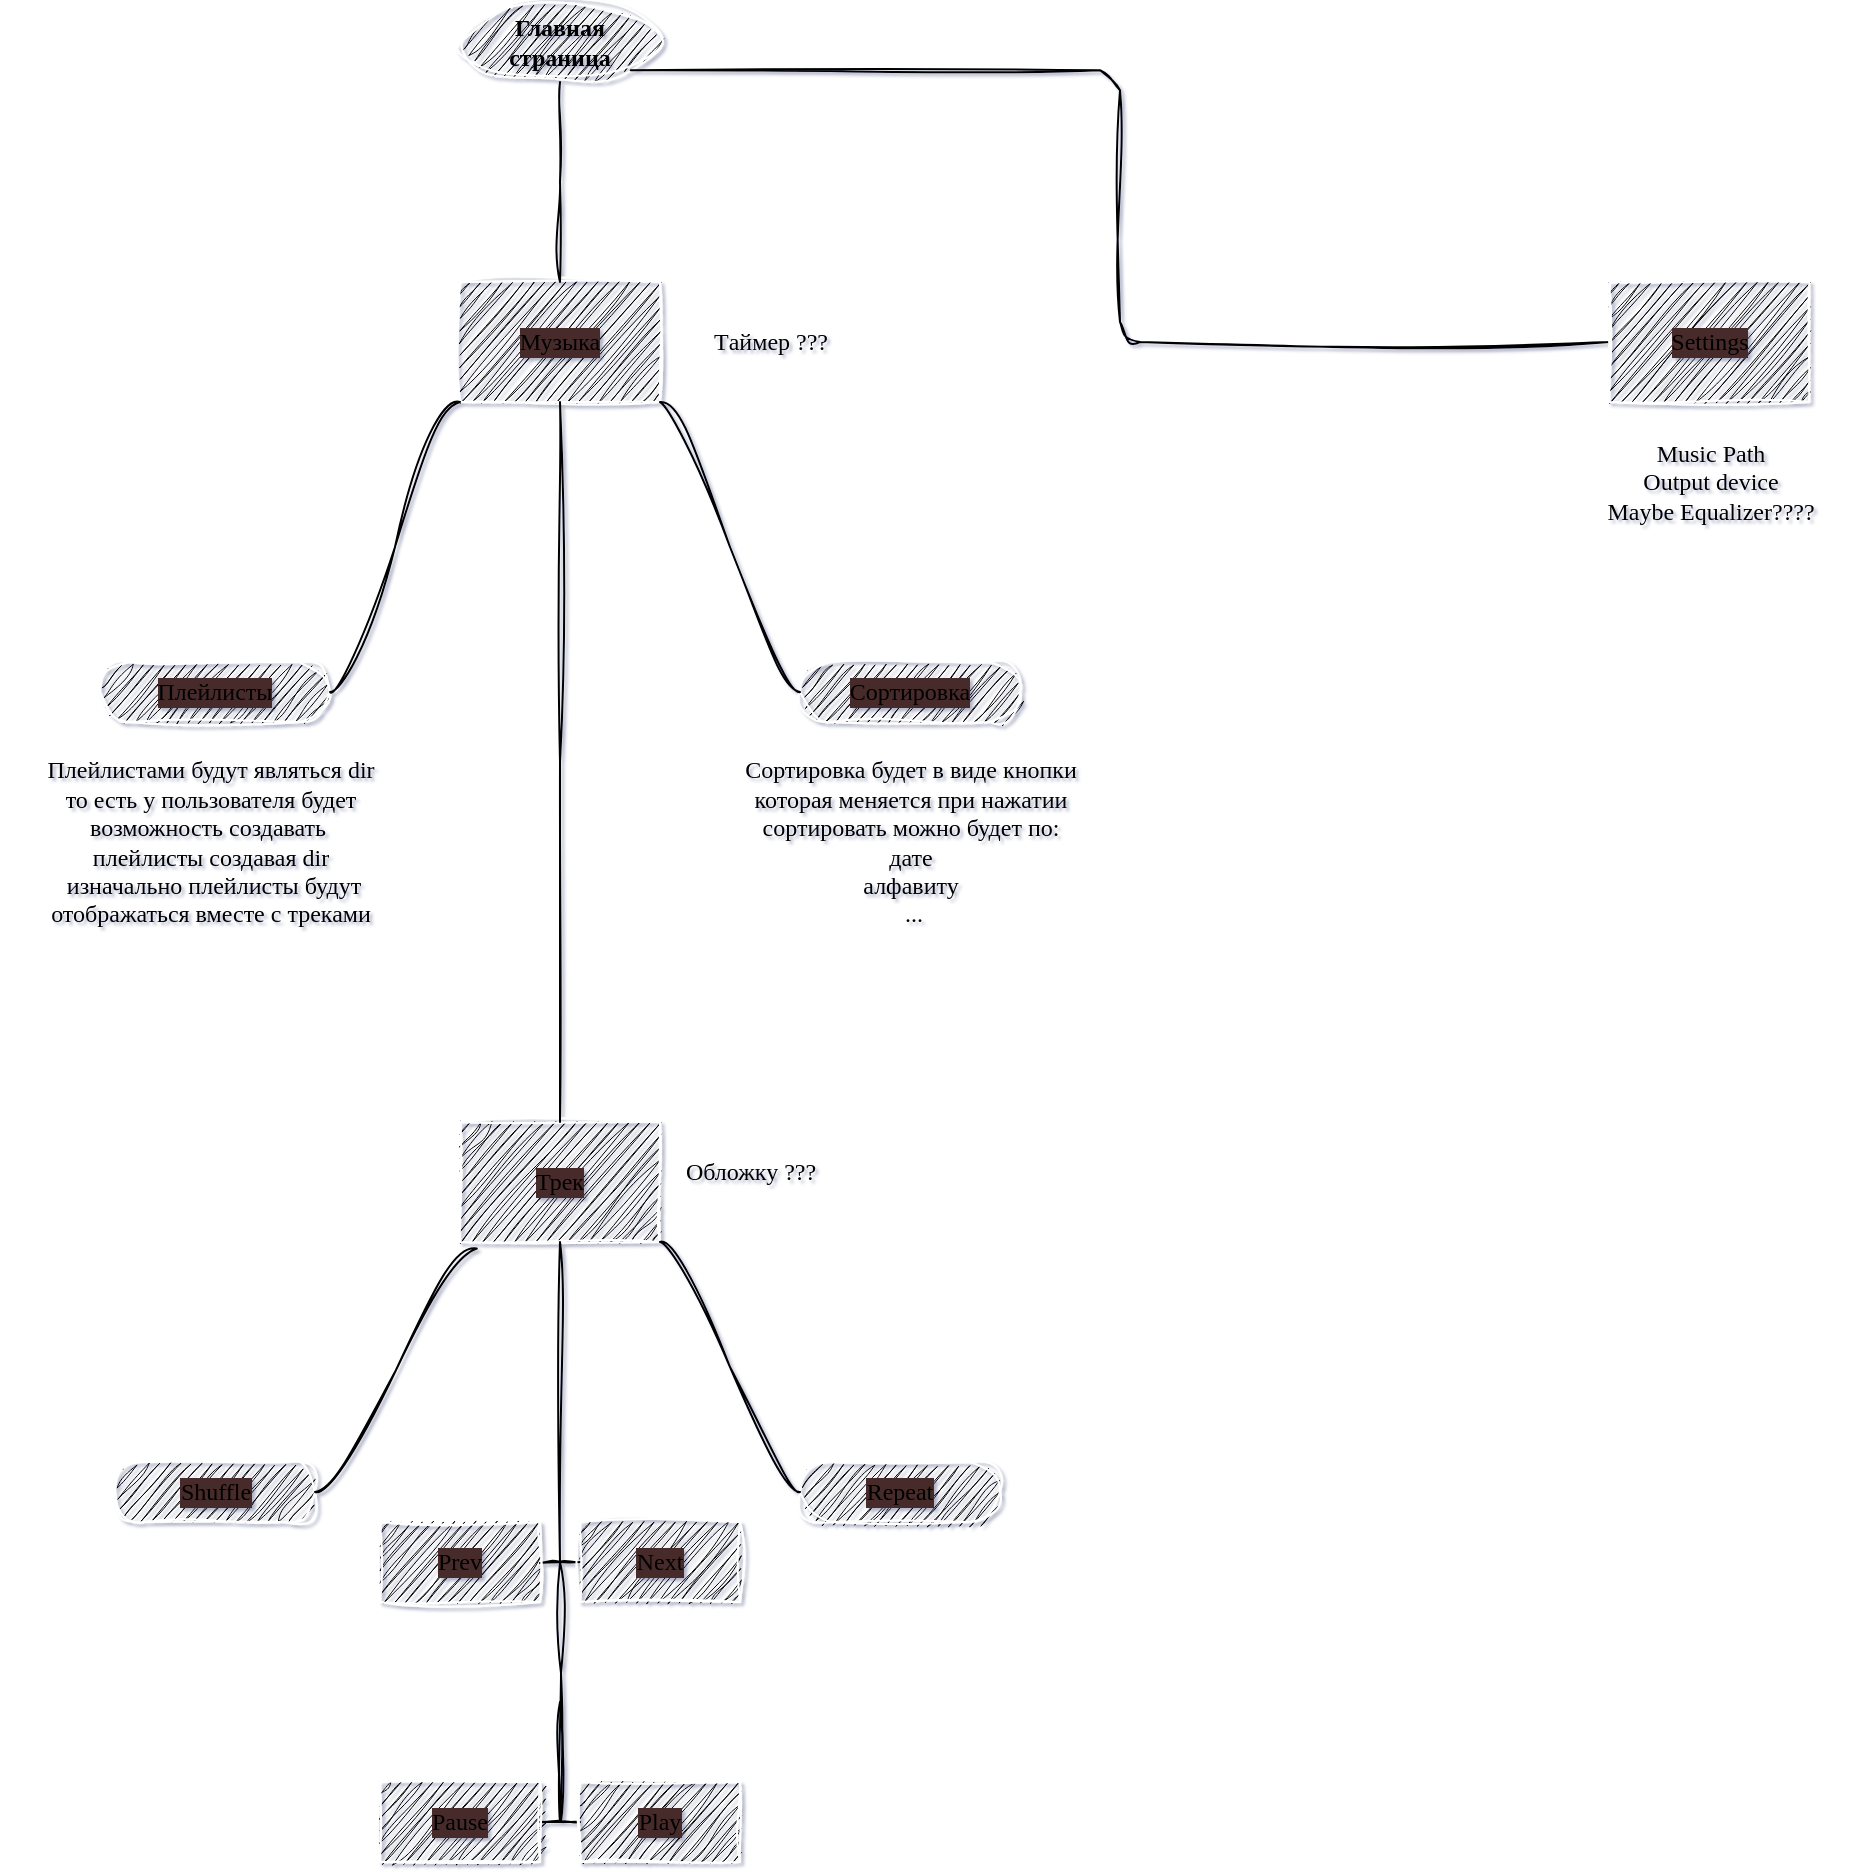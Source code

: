 <mxfile>
    <diagram id="eISCHPYmqByzcik27NQ2" name="Page-1">
        <mxGraphModel dx="418" dy="290" grid="1" gridSize="10" guides="1" tooltips="1" connect="1" arrows="1" fold="1" page="1" pageScale="1" pageWidth="850" pageHeight="1100" background="none" math="0" shadow="1">
            <root>
                <mxCell id="0"/>
                <mxCell id="1" parent="0"/>
                <mxCell id="15" value="Главная страница" style="ellipse;whiteSpace=wrap;html=1;align=center;newEdgeStyle={&quot;edgeStyle&quot;:&quot;entityRelationEdgeStyle&quot;,&quot;startArrow&quot;:&quot;none&quot;,&quot;endArrow&quot;:&quot;none&quot;,&quot;segment&quot;:10,&quot;curved&quot;:1,&quot;sourcePerimeterSpacing&quot;:0,&quot;targetPerimeterSpacing&quot;:0};treeFolding=1;treeMoving=1;strokeColor=#FFFFFF;fontSize=12;fillColor=#000000;fontFamily=Tahoma;fontStyle=1;sketch=1;curveFitting=1;jiggle=2;" parent="1" vertex="1" collapsed="1">
                    <mxGeometry x="350" y="40" width="100" height="40" as="geometry"/>
                </mxCell>
                <mxCell id="18" value="Музыка" style="whiteSpace=wrap;html=1;align=center;verticalAlign=middle;treeFolding=1;treeMoving=1;newEdgeStyle={&quot;edgeStyle&quot;:&quot;elbowEdgeStyle&quot;,&quot;startArrow&quot;:&quot;none&quot;,&quot;endArrow&quot;:&quot;none&quot;};labelBackgroundColor=#472a2a;strokeColor=#FFFFFF;fontFamily=Tahoma;fontSize=12;fillColor=#000000;sketch=1;curveFitting=1;jiggle=2;" parent="1" vertex="1">
                    <mxGeometry x="350" y="180" width="100" height="60" as="geometry"/>
                </mxCell>
                <mxCell id="19" value="" style="edgeStyle=elbowEdgeStyle;elbow=vertical;sourcePerimeterSpacing=0;targetPerimeterSpacing=0;startArrow=none;endArrow=none;rounded=0;curved=0;fontFamily=Tahoma;fontSize=12;exitX=0.5;exitY=1;exitDx=0;exitDy=0;sketch=1;curveFitting=1;jiggle=2;" parent="1" source="15" target="18" edge="1">
                    <mxGeometry relative="1" as="geometry">
                        <mxPoint x="400" y="80" as="sourcePoint"/>
                    </mxGeometry>
                </mxCell>
                <mxCell id="20" value="Сортировка" style="whiteSpace=wrap;html=1;rounded=1;arcSize=50;align=center;verticalAlign=middle;strokeWidth=1;autosize=1;spacing=4;treeFolding=1;treeMoving=1;newEdgeStyle={&quot;edgeStyle&quot;:&quot;entityRelationEdgeStyle&quot;,&quot;startArrow&quot;:&quot;none&quot;,&quot;endArrow&quot;:&quot;none&quot;,&quot;segment&quot;:10,&quot;curved&quot;:1,&quot;sourcePerimeterSpacing&quot;:0,&quot;targetPerimeterSpacing&quot;:0};labelBackgroundColor=#472a2a;strokeColor=#FFFFFF;fontFamily=Tahoma;fontSize=12;fillColor=#000000;sketch=1;curveFitting=1;jiggle=2;" parent="1" vertex="1">
                    <mxGeometry x="520" y="370" width="110" height="30" as="geometry"/>
                </mxCell>
                <mxCell id="21" value="" style="edgeStyle=entityRelationEdgeStyle;startArrow=none;endArrow=none;segment=10;curved=1;sourcePerimeterSpacing=0;targetPerimeterSpacing=0;fontFamily=Tahoma;fontSize=12;exitX=1;exitY=1;exitDx=0;exitDy=0;sketch=1;curveFitting=1;jiggle=2;" parent="1" source="18" target="20" edge="1">
                    <mxGeometry relative="1" as="geometry">
                        <mxPoint x="425" y="392" as="sourcePoint"/>
                    </mxGeometry>
                </mxCell>
                <mxCell id="22" value="Плейлисты" style="whiteSpace=wrap;html=1;rounded=1;arcSize=50;align=center;verticalAlign=middle;strokeWidth=1;autosize=1;spacing=4;treeFolding=1;treeMoving=1;newEdgeStyle={&quot;edgeStyle&quot;:&quot;entityRelationEdgeStyle&quot;,&quot;startArrow&quot;:&quot;none&quot;,&quot;endArrow&quot;:&quot;none&quot;,&quot;segment&quot;:10,&quot;curved&quot;:1,&quot;sourcePerimeterSpacing&quot;:0,&quot;targetPerimeterSpacing&quot;:0};labelBackgroundColor=#472a2a;strokeColor=#FFFFFF;fontFamily=Tahoma;fontSize=12;fillColor=#000000;sketch=1;curveFitting=1;jiggle=2;" parent="1" vertex="1">
                    <mxGeometry x="170" y="370" width="115" height="30" as="geometry"/>
                </mxCell>
                <mxCell id="23" value="" style="edgeStyle=entityRelationEdgeStyle;startArrow=none;endArrow=none;segment=10;curved=1;sourcePerimeterSpacing=0;targetPerimeterSpacing=0;fontFamily=Tahoma;fontSize=12;exitX=0;exitY=1;exitDx=0;exitDy=0;sketch=1;curveFitting=1;jiggle=2;" parent="1" source="18" target="22" edge="1">
                    <mxGeometry relative="1" as="geometry">
                        <mxPoint x="320" y="412" as="sourcePoint"/>
                    </mxGeometry>
                </mxCell>
                <mxCell id="24" value="Плейлистами будут являться dir&lt;br&gt;то есть у пользователя будет&lt;br&gt;возможность создавать&amp;nbsp;&lt;br&gt;плейлисты создавая dir&lt;br&gt;&amp;nbsp;изначально плейлисты будут&lt;br&gt;отображаться вместе с треками" style="text;html=1;align=center;verticalAlign=middle;resizable=0;points=[];autosize=1;strokeColor=none;fillColor=none;fontSize=12;fontFamily=Tahoma;sketch=1;curveFitting=1;jiggle=2;" parent="1" vertex="1">
                    <mxGeometry x="120" y="410" width="210" height="100" as="geometry"/>
                </mxCell>
                <mxCell id="25" value="Сортировка будет в виде кнопки&lt;br&gt;которая меняется при нажатии&lt;br&gt;сортировать можно будет по:&lt;br&gt;дате&lt;br&gt;алфавиту&lt;br&gt;&amp;nbsp;..." style="text;html=1;align=center;verticalAlign=middle;resizable=0;points=[];autosize=1;strokeColor=none;fillColor=none;fontSize=12;fontFamily=Tahoma;sketch=1;curveFitting=1;jiggle=2;" parent="1" vertex="1">
                    <mxGeometry x="470" y="410" width="210" height="100" as="geometry"/>
                </mxCell>
                <mxCell id="30" value="Трек&lt;br&gt;" style="whiteSpace=wrap;html=1;align=center;verticalAlign=middle;treeFolding=1;treeMoving=1;newEdgeStyle={&quot;edgeStyle&quot;:&quot;elbowEdgeStyle&quot;,&quot;startArrow&quot;:&quot;none&quot;,&quot;endArrow&quot;:&quot;none&quot;};labelBackgroundColor=#472a2a;strokeColor=#FFFFFF;fontFamily=Tahoma;fontSize=12;fillColor=#000000;sketch=1;curveFitting=1;jiggle=2;" parent="1" vertex="1">
                    <mxGeometry x="350" y="600" width="100" height="60" as="geometry"/>
                </mxCell>
                <mxCell id="31" value="" style="edgeStyle=elbowEdgeStyle;elbow=vertical;sourcePerimeterSpacing=0;targetPerimeterSpacing=0;startArrow=none;endArrow=none;rounded=0;curved=0;fontFamily=Tahoma;fontSize=12;exitX=0.5;exitY=1;exitDx=0;exitDy=0;sketch=1;curveFitting=1;jiggle=2;" parent="1" source="18" target="30" edge="1">
                    <mxGeometry relative="1" as="geometry">
                        <mxPoint x="330" y="580" as="sourcePoint"/>
                    </mxGeometry>
                </mxCell>
                <mxCell id="32" value="Repeat" style="whiteSpace=wrap;html=1;rounded=1;arcSize=50;align=center;verticalAlign=middle;strokeWidth=1;autosize=1;spacing=4;treeFolding=1;treeMoving=1;newEdgeStyle={&quot;edgeStyle&quot;:&quot;entityRelationEdgeStyle&quot;,&quot;startArrow&quot;:&quot;none&quot;,&quot;endArrow&quot;:&quot;none&quot;,&quot;segment&quot;:10,&quot;curved&quot;:1,&quot;sourcePerimeterSpacing&quot;:0,&quot;targetPerimeterSpacing&quot;:0};labelBackgroundColor=#472a2a;strokeColor=#FFFFFF;fontFamily=Tahoma;fontSize=12;fillColor=#000000;sketch=1;curveFitting=1;jiggle=2;" parent="1" vertex="1">
                    <mxGeometry x="520" y="770" width="100" height="30" as="geometry"/>
                </mxCell>
                <mxCell id="33" value="" style="edgeStyle=entityRelationEdgeStyle;startArrow=none;endArrow=none;segment=10;curved=1;sourcePerimeterSpacing=0;targetPerimeterSpacing=0;fontFamily=Tahoma;fontSize=12;exitX=1;exitY=1;exitDx=0;exitDy=0;sketch=1;curveFitting=1;jiggle=2;" parent="1" source="30" target="32" edge="1">
                    <mxGeometry relative="1" as="geometry">
                        <mxPoint x="430" y="870" as="sourcePoint"/>
                    </mxGeometry>
                </mxCell>
                <mxCell id="37" value="Shuffle" style="whiteSpace=wrap;html=1;rounded=1;arcSize=50;align=center;verticalAlign=middle;strokeWidth=1;autosize=1;spacing=4;treeFolding=1;treeMoving=1;newEdgeStyle={&quot;edgeStyle&quot;:&quot;entityRelationEdgeStyle&quot;,&quot;startArrow&quot;:&quot;none&quot;,&quot;endArrow&quot;:&quot;none&quot;,&quot;segment&quot;:10,&quot;curved&quot;:1,&quot;sourcePerimeterSpacing&quot;:0,&quot;targetPerimeterSpacing&quot;:0};labelBackgroundColor=#472a2a;strokeColor=#FFFFFF;fontFamily=Tahoma;fontSize=12;fillColor=#000000;sketch=1;curveFitting=1;jiggle=2;" parent="1" vertex="1">
                    <mxGeometry x="177.5" y="770" width="100" height="30" as="geometry"/>
                </mxCell>
                <mxCell id="38" value="" style="edgeStyle=entityRelationEdgeStyle;startArrow=none;endArrow=none;segment=10;curved=1;sourcePerimeterSpacing=0;targetPerimeterSpacing=0;fontFamily=Tahoma;fontSize=12;exitX=0.084;exitY=1.054;exitDx=0;exitDy=0;exitPerimeter=0;sketch=1;curveFitting=1;jiggle=2;" parent="1" source="30" target="37" edge="1">
                    <mxGeometry relative="1" as="geometry">
                        <mxPoint x="220" y="824" as="sourcePoint"/>
                    </mxGeometry>
                </mxCell>
                <mxCell id="47" value="" style="edgeStyle=orthogonalEdgeStyle;sourcePerimeterSpacing=0;targetPerimeterSpacing=0;startArrow=none;endArrow=none;rounded=0;targetPortConstraint=eastwest;sourcePortConstraint=northsouth;curved=0;rounded=0;fontFamily=Tahoma;fontSize=12;sketch=1;curveFitting=1;jiggle=2;" parent="1" target="49" edge="1">
                    <mxGeometry relative="1" as="geometry">
                        <mxPoint x="400" y="820" as="sourcePoint"/>
                    </mxGeometry>
                </mxCell>
                <mxCell id="48" value="" style="edgeStyle=orthogonalEdgeStyle;sourcePerimeterSpacing=0;targetPerimeterSpacing=0;startArrow=none;endArrow=none;rounded=0;targetPortConstraint=eastwest;sourcePortConstraint=northsouth;curved=0;rounded=0;fontFamily=Tahoma;fontSize=12;exitX=0.5;exitY=1;exitDx=0;exitDy=0;sketch=1;curveFitting=1;jiggle=2;" parent="1" source="30" target="50" edge="1">
                    <mxGeometry relative="1" as="geometry">
                        <mxPoint x="400" y="820" as="sourcePoint"/>
                    </mxGeometry>
                </mxCell>
                <mxCell id="49" value="Prev" style="whiteSpace=wrap;html=1;align=center;verticalAlign=middle;treeFolding=1;treeMoving=1;labelBackgroundColor=#472a2a;strokeColor=#FFFFFF;fontFamily=Tahoma;fontSize=12;fillColor=#000000;sketch=1;curveFitting=1;jiggle=2;" parent="1" vertex="1">
                    <mxGeometry x="310" y="800" width="80" height="40" as="geometry"/>
                </mxCell>
                <mxCell id="50" value="Next" style="whiteSpace=wrap;html=1;align=center;verticalAlign=middle;treeFolding=1;treeMoving=1;labelBackgroundColor=#472a2a;strokeColor=#FFFFFF;fontFamily=Tahoma;fontSize=12;fillColor=#000000;sketch=1;curveFitting=1;jiggle=2;" parent="1" vertex="1">
                    <mxGeometry x="410" y="800" width="80" height="40" as="geometry"/>
                </mxCell>
                <mxCell id="51" value="" style="edgeStyle=orthogonalEdgeStyle;sourcePerimeterSpacing=0;targetPerimeterSpacing=0;startArrow=none;endArrow=none;rounded=0;targetPortConstraint=eastwest;sourcePortConstraint=northsouth;curved=0;rounded=0;fontFamily=Tahoma;fontSize=12;sketch=1;curveFitting=1;jiggle=2;" parent="1" target="53" edge="1">
                    <mxGeometry relative="1" as="geometry">
                        <mxPoint x="400" y="890" as="sourcePoint"/>
                    </mxGeometry>
                </mxCell>
                <mxCell id="52" value="" style="edgeStyle=orthogonalEdgeStyle;sourcePerimeterSpacing=0;targetPerimeterSpacing=0;startArrow=none;endArrow=none;rounded=0;targetPortConstraint=eastwest;sourcePortConstraint=northsouth;curved=0;rounded=0;fontFamily=Tahoma;fontSize=12;sketch=1;curveFitting=1;jiggle=2;" parent="1" target="54" edge="1">
                    <mxGeometry relative="1" as="geometry">
                        <mxPoint x="400" y="820" as="sourcePoint"/>
                    </mxGeometry>
                </mxCell>
                <mxCell id="53" value="Pause" style="whiteSpace=wrap;html=1;align=center;verticalAlign=middle;treeFolding=1;treeMoving=1;labelBackgroundColor=#472a2a;strokeColor=#FFFFFF;fontFamily=Tahoma;fontSize=12;fillColor=#000000;sketch=1;curveFitting=1;jiggle=2;" parent="1" vertex="1">
                    <mxGeometry x="310" y="930" width="80" height="40" as="geometry"/>
                </mxCell>
                <mxCell id="54" value="Play" style="whiteSpace=wrap;html=1;align=center;verticalAlign=middle;treeFolding=1;treeMoving=1;labelBackgroundColor=#472a2a;strokeColor=#FFFFFF;fontFamily=Tahoma;fontSize=12;fillColor=#000000;sketch=1;curveFitting=1;jiggle=2;" parent="1" vertex="1">
                    <mxGeometry x="410" y="930" width="80" height="40" as="geometry"/>
                </mxCell>
                <mxCell id="57" style="edgeStyle=elbowEdgeStyle;html=1;startArrow=none;endArrow=none;entryX=1;entryY=1;entryDx=0;entryDy=0;fontFamily=Tahoma;fontSize=12;sketch=1;curveFitting=1;jiggle=2;" parent="1" source="55" target="15" edge="1">
                    <mxGeometry relative="1" as="geometry"/>
                </mxCell>
                <mxCell id="55" value="Settings" style="whiteSpace=wrap;html=1;align=center;verticalAlign=middle;treeFolding=1;treeMoving=1;newEdgeStyle={&quot;edgeStyle&quot;:&quot;elbowEdgeStyle&quot;,&quot;startArrow&quot;:&quot;none&quot;,&quot;endArrow&quot;:&quot;none&quot;};labelBackgroundColor=#472a2a;strokeColor=#FFFFFF;fontFamily=Tahoma;fontSize=12;fillColor=#000000;sketch=1;curveFitting=1;jiggle=2;" parent="1" vertex="1">
                    <mxGeometry x="924.64" y="180" width="100" height="60" as="geometry"/>
                </mxCell>
                <mxCell id="58" value="Music Path&lt;br&gt;Output device&lt;br&gt;Maybe Equalizer????" style="text;html=1;align=center;verticalAlign=middle;resizable=0;points=[];autosize=1;strokeColor=none;fillColor=none;fontSize=12;fontFamily=Tahoma;sketch=1;curveFitting=1;jiggle=2;" parent="1" vertex="1">
                    <mxGeometry x="904.64" y="250" width="140" height="60" as="geometry"/>
                </mxCell>
                <mxCell id="59" value="Обложку ???" style="text;html=1;align=center;verticalAlign=middle;resizable=0;points=[];autosize=1;strokeColor=none;fillColor=none;fontSize=12;fontFamily=Tahoma;sketch=1;curveFitting=1;jiggle=2;" parent="1" vertex="1">
                    <mxGeometry x="450" y="610" width="90" height="30" as="geometry"/>
                </mxCell>
                <mxCell id="60" value="Tаймер ???" style="text;html=1;align=center;verticalAlign=middle;resizable=0;points=[];autosize=1;strokeColor=none;fillColor=none;fontSize=12;fontFamily=Tahoma;sketch=1;curveFitting=1;jiggle=2;" parent="1" vertex="1">
                    <mxGeometry x="460" y="195" width="90" height="30" as="geometry"/>
                </mxCell>
            </root>
        </mxGraphModel>
    </diagram>
</mxfile>